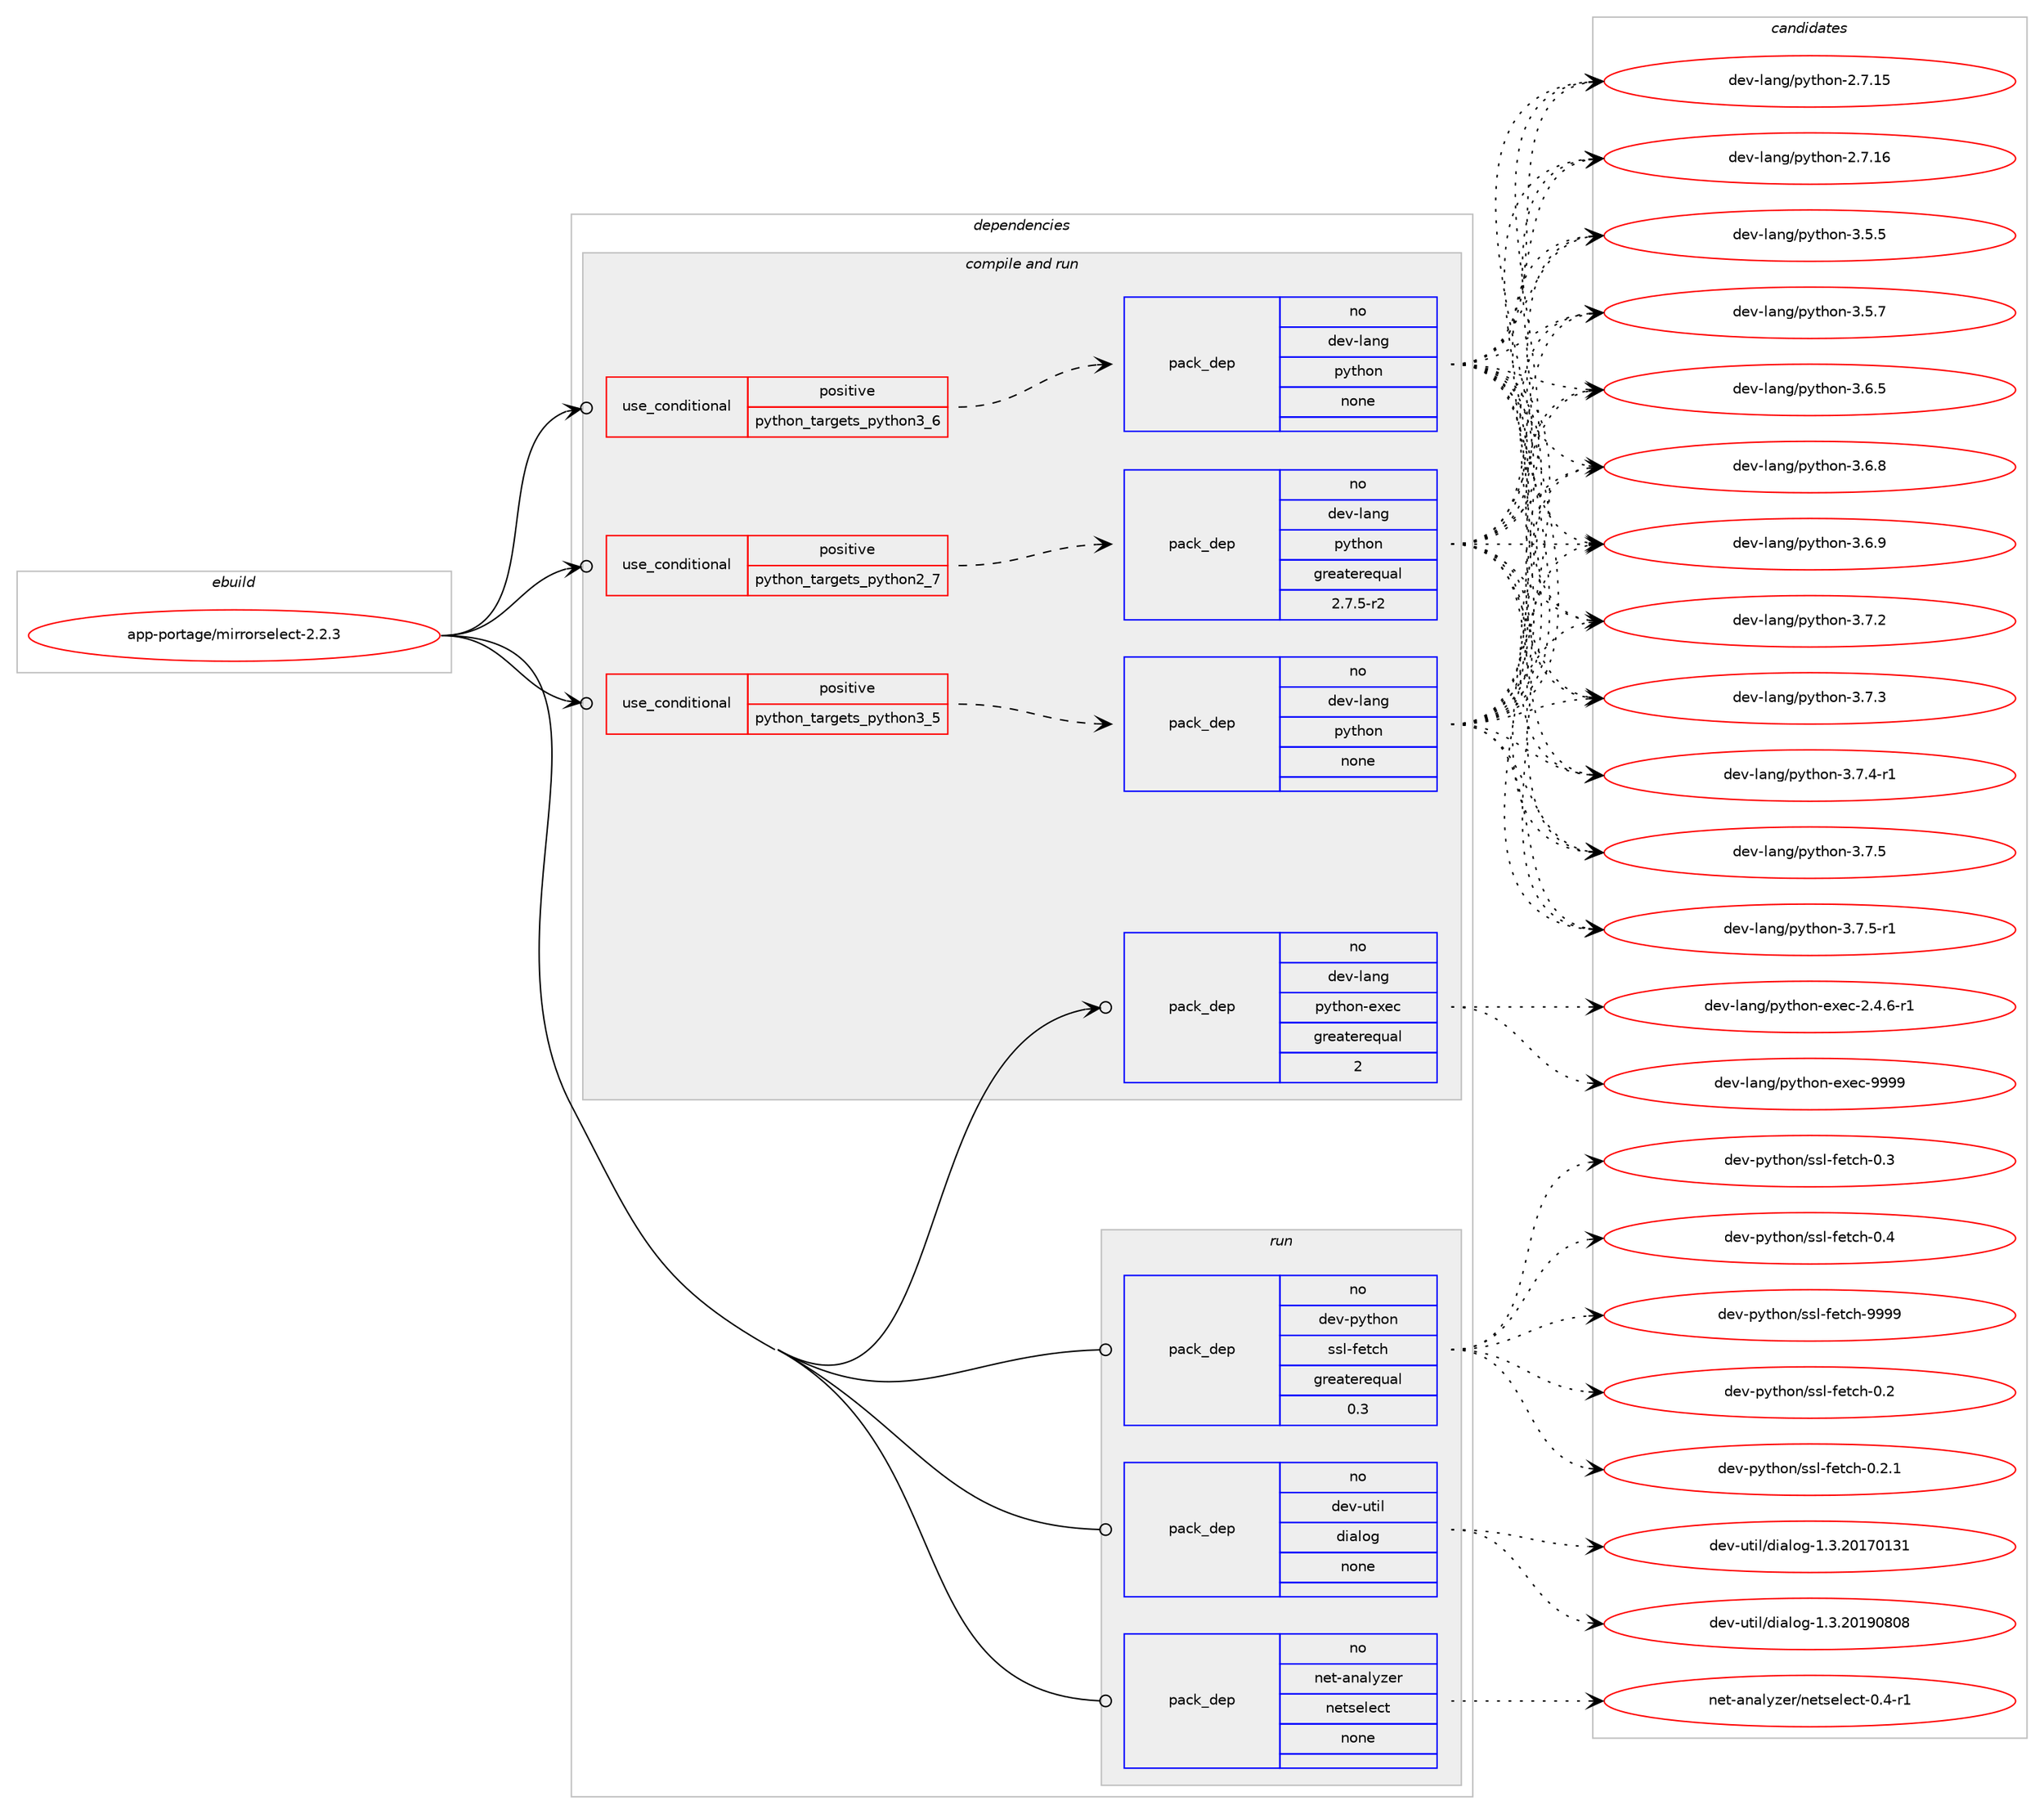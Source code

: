 digraph prolog {

# *************
# Graph options
# *************

newrank=true;
concentrate=true;
compound=true;
graph [rankdir=LR,fontname=Helvetica,fontsize=10,ranksep=1.5];#, ranksep=2.5, nodesep=0.2];
edge  [arrowhead=vee];
node  [fontname=Helvetica,fontsize=10];

# **********
# The ebuild
# **********

subgraph cluster_leftcol {
color=gray;
rank=same;
label=<<i>ebuild</i>>;
id [label="app-portage/mirrorselect-2.2.3", color=red, width=4, href="../app-portage/mirrorselect-2.2.3.svg"];
}

# ****************
# The dependencies
# ****************

subgraph cluster_midcol {
color=gray;
label=<<i>dependencies</i>>;
subgraph cluster_compile {
fillcolor="#eeeeee";
style=filled;
label=<<i>compile</i>>;
}
subgraph cluster_compileandrun {
fillcolor="#eeeeee";
style=filled;
label=<<i>compile and run</i>>;
subgraph cond120839 {
dependency506387 [label=<<TABLE BORDER="0" CELLBORDER="1" CELLSPACING="0" CELLPADDING="4"><TR><TD ROWSPAN="3" CELLPADDING="10">use_conditional</TD></TR><TR><TD>positive</TD></TR><TR><TD>python_targets_python2_7</TD></TR></TABLE>>, shape=none, color=red];
subgraph pack376402 {
dependency506388 [label=<<TABLE BORDER="0" CELLBORDER="1" CELLSPACING="0" CELLPADDING="4" WIDTH="220"><TR><TD ROWSPAN="6" CELLPADDING="30">pack_dep</TD></TR><TR><TD WIDTH="110">no</TD></TR><TR><TD>dev-lang</TD></TR><TR><TD>python</TD></TR><TR><TD>greaterequal</TD></TR><TR><TD>2.7.5-r2</TD></TR></TABLE>>, shape=none, color=blue];
}
dependency506387:e -> dependency506388:w [weight=20,style="dashed",arrowhead="vee"];
}
id:e -> dependency506387:w [weight=20,style="solid",arrowhead="odotvee"];
subgraph cond120840 {
dependency506389 [label=<<TABLE BORDER="0" CELLBORDER="1" CELLSPACING="0" CELLPADDING="4"><TR><TD ROWSPAN="3" CELLPADDING="10">use_conditional</TD></TR><TR><TD>positive</TD></TR><TR><TD>python_targets_python3_5</TD></TR></TABLE>>, shape=none, color=red];
subgraph pack376403 {
dependency506390 [label=<<TABLE BORDER="0" CELLBORDER="1" CELLSPACING="0" CELLPADDING="4" WIDTH="220"><TR><TD ROWSPAN="6" CELLPADDING="30">pack_dep</TD></TR><TR><TD WIDTH="110">no</TD></TR><TR><TD>dev-lang</TD></TR><TR><TD>python</TD></TR><TR><TD>none</TD></TR><TR><TD></TD></TR></TABLE>>, shape=none, color=blue];
}
dependency506389:e -> dependency506390:w [weight=20,style="dashed",arrowhead="vee"];
}
id:e -> dependency506389:w [weight=20,style="solid",arrowhead="odotvee"];
subgraph cond120841 {
dependency506391 [label=<<TABLE BORDER="0" CELLBORDER="1" CELLSPACING="0" CELLPADDING="4"><TR><TD ROWSPAN="3" CELLPADDING="10">use_conditional</TD></TR><TR><TD>positive</TD></TR><TR><TD>python_targets_python3_6</TD></TR></TABLE>>, shape=none, color=red];
subgraph pack376404 {
dependency506392 [label=<<TABLE BORDER="0" CELLBORDER="1" CELLSPACING="0" CELLPADDING="4" WIDTH="220"><TR><TD ROWSPAN="6" CELLPADDING="30">pack_dep</TD></TR><TR><TD WIDTH="110">no</TD></TR><TR><TD>dev-lang</TD></TR><TR><TD>python</TD></TR><TR><TD>none</TD></TR><TR><TD></TD></TR></TABLE>>, shape=none, color=blue];
}
dependency506391:e -> dependency506392:w [weight=20,style="dashed",arrowhead="vee"];
}
id:e -> dependency506391:w [weight=20,style="solid",arrowhead="odotvee"];
subgraph pack376405 {
dependency506393 [label=<<TABLE BORDER="0" CELLBORDER="1" CELLSPACING="0" CELLPADDING="4" WIDTH="220"><TR><TD ROWSPAN="6" CELLPADDING="30">pack_dep</TD></TR><TR><TD WIDTH="110">no</TD></TR><TR><TD>dev-lang</TD></TR><TR><TD>python-exec</TD></TR><TR><TD>greaterequal</TD></TR><TR><TD>2</TD></TR></TABLE>>, shape=none, color=blue];
}
id:e -> dependency506393:w [weight=20,style="solid",arrowhead="odotvee"];
}
subgraph cluster_run {
fillcolor="#eeeeee";
style=filled;
label=<<i>run</i>>;
subgraph pack376406 {
dependency506394 [label=<<TABLE BORDER="0" CELLBORDER="1" CELLSPACING="0" CELLPADDING="4" WIDTH="220"><TR><TD ROWSPAN="6" CELLPADDING="30">pack_dep</TD></TR><TR><TD WIDTH="110">no</TD></TR><TR><TD>dev-python</TD></TR><TR><TD>ssl-fetch</TD></TR><TR><TD>greaterequal</TD></TR><TR><TD>0.3</TD></TR></TABLE>>, shape=none, color=blue];
}
id:e -> dependency506394:w [weight=20,style="solid",arrowhead="odot"];
subgraph pack376407 {
dependency506395 [label=<<TABLE BORDER="0" CELLBORDER="1" CELLSPACING="0" CELLPADDING="4" WIDTH="220"><TR><TD ROWSPAN="6" CELLPADDING="30">pack_dep</TD></TR><TR><TD WIDTH="110">no</TD></TR><TR><TD>dev-util</TD></TR><TR><TD>dialog</TD></TR><TR><TD>none</TD></TR><TR><TD></TD></TR></TABLE>>, shape=none, color=blue];
}
id:e -> dependency506395:w [weight=20,style="solid",arrowhead="odot"];
subgraph pack376408 {
dependency506396 [label=<<TABLE BORDER="0" CELLBORDER="1" CELLSPACING="0" CELLPADDING="4" WIDTH="220"><TR><TD ROWSPAN="6" CELLPADDING="30">pack_dep</TD></TR><TR><TD WIDTH="110">no</TD></TR><TR><TD>net-analyzer</TD></TR><TR><TD>netselect</TD></TR><TR><TD>none</TD></TR><TR><TD></TD></TR></TABLE>>, shape=none, color=blue];
}
id:e -> dependency506396:w [weight=20,style="solid",arrowhead="odot"];
}
}

# **************
# The candidates
# **************

subgraph cluster_choices {
rank=same;
color=gray;
label=<<i>candidates</i>>;

subgraph choice376402 {
color=black;
nodesep=1;
choice10010111845108971101034711212111610411111045504655464953 [label="dev-lang/python-2.7.15", color=red, width=4,href="../dev-lang/python-2.7.15.svg"];
choice10010111845108971101034711212111610411111045504655464954 [label="dev-lang/python-2.7.16", color=red, width=4,href="../dev-lang/python-2.7.16.svg"];
choice100101118451089711010347112121116104111110455146534653 [label="dev-lang/python-3.5.5", color=red, width=4,href="../dev-lang/python-3.5.5.svg"];
choice100101118451089711010347112121116104111110455146534655 [label="dev-lang/python-3.5.7", color=red, width=4,href="../dev-lang/python-3.5.7.svg"];
choice100101118451089711010347112121116104111110455146544653 [label="dev-lang/python-3.6.5", color=red, width=4,href="../dev-lang/python-3.6.5.svg"];
choice100101118451089711010347112121116104111110455146544656 [label="dev-lang/python-3.6.8", color=red, width=4,href="../dev-lang/python-3.6.8.svg"];
choice100101118451089711010347112121116104111110455146544657 [label="dev-lang/python-3.6.9", color=red, width=4,href="../dev-lang/python-3.6.9.svg"];
choice100101118451089711010347112121116104111110455146554650 [label="dev-lang/python-3.7.2", color=red, width=4,href="../dev-lang/python-3.7.2.svg"];
choice100101118451089711010347112121116104111110455146554651 [label="dev-lang/python-3.7.3", color=red, width=4,href="../dev-lang/python-3.7.3.svg"];
choice1001011184510897110103471121211161041111104551465546524511449 [label="dev-lang/python-3.7.4-r1", color=red, width=4,href="../dev-lang/python-3.7.4-r1.svg"];
choice100101118451089711010347112121116104111110455146554653 [label="dev-lang/python-3.7.5", color=red, width=4,href="../dev-lang/python-3.7.5.svg"];
choice1001011184510897110103471121211161041111104551465546534511449 [label="dev-lang/python-3.7.5-r1", color=red, width=4,href="../dev-lang/python-3.7.5-r1.svg"];
dependency506388:e -> choice10010111845108971101034711212111610411111045504655464953:w [style=dotted,weight="100"];
dependency506388:e -> choice10010111845108971101034711212111610411111045504655464954:w [style=dotted,weight="100"];
dependency506388:e -> choice100101118451089711010347112121116104111110455146534653:w [style=dotted,weight="100"];
dependency506388:e -> choice100101118451089711010347112121116104111110455146534655:w [style=dotted,weight="100"];
dependency506388:e -> choice100101118451089711010347112121116104111110455146544653:w [style=dotted,weight="100"];
dependency506388:e -> choice100101118451089711010347112121116104111110455146544656:w [style=dotted,weight="100"];
dependency506388:e -> choice100101118451089711010347112121116104111110455146544657:w [style=dotted,weight="100"];
dependency506388:e -> choice100101118451089711010347112121116104111110455146554650:w [style=dotted,weight="100"];
dependency506388:e -> choice100101118451089711010347112121116104111110455146554651:w [style=dotted,weight="100"];
dependency506388:e -> choice1001011184510897110103471121211161041111104551465546524511449:w [style=dotted,weight="100"];
dependency506388:e -> choice100101118451089711010347112121116104111110455146554653:w [style=dotted,weight="100"];
dependency506388:e -> choice1001011184510897110103471121211161041111104551465546534511449:w [style=dotted,weight="100"];
}
subgraph choice376403 {
color=black;
nodesep=1;
choice10010111845108971101034711212111610411111045504655464953 [label="dev-lang/python-2.7.15", color=red, width=4,href="../dev-lang/python-2.7.15.svg"];
choice10010111845108971101034711212111610411111045504655464954 [label="dev-lang/python-2.7.16", color=red, width=4,href="../dev-lang/python-2.7.16.svg"];
choice100101118451089711010347112121116104111110455146534653 [label="dev-lang/python-3.5.5", color=red, width=4,href="../dev-lang/python-3.5.5.svg"];
choice100101118451089711010347112121116104111110455146534655 [label="dev-lang/python-3.5.7", color=red, width=4,href="../dev-lang/python-3.5.7.svg"];
choice100101118451089711010347112121116104111110455146544653 [label="dev-lang/python-3.6.5", color=red, width=4,href="../dev-lang/python-3.6.5.svg"];
choice100101118451089711010347112121116104111110455146544656 [label="dev-lang/python-3.6.8", color=red, width=4,href="../dev-lang/python-3.6.8.svg"];
choice100101118451089711010347112121116104111110455146544657 [label="dev-lang/python-3.6.9", color=red, width=4,href="../dev-lang/python-3.6.9.svg"];
choice100101118451089711010347112121116104111110455146554650 [label="dev-lang/python-3.7.2", color=red, width=4,href="../dev-lang/python-3.7.2.svg"];
choice100101118451089711010347112121116104111110455146554651 [label="dev-lang/python-3.7.3", color=red, width=4,href="../dev-lang/python-3.7.3.svg"];
choice1001011184510897110103471121211161041111104551465546524511449 [label="dev-lang/python-3.7.4-r1", color=red, width=4,href="../dev-lang/python-3.7.4-r1.svg"];
choice100101118451089711010347112121116104111110455146554653 [label="dev-lang/python-3.7.5", color=red, width=4,href="../dev-lang/python-3.7.5.svg"];
choice1001011184510897110103471121211161041111104551465546534511449 [label="dev-lang/python-3.7.5-r1", color=red, width=4,href="../dev-lang/python-3.7.5-r1.svg"];
dependency506390:e -> choice10010111845108971101034711212111610411111045504655464953:w [style=dotted,weight="100"];
dependency506390:e -> choice10010111845108971101034711212111610411111045504655464954:w [style=dotted,weight="100"];
dependency506390:e -> choice100101118451089711010347112121116104111110455146534653:w [style=dotted,weight="100"];
dependency506390:e -> choice100101118451089711010347112121116104111110455146534655:w [style=dotted,weight="100"];
dependency506390:e -> choice100101118451089711010347112121116104111110455146544653:w [style=dotted,weight="100"];
dependency506390:e -> choice100101118451089711010347112121116104111110455146544656:w [style=dotted,weight="100"];
dependency506390:e -> choice100101118451089711010347112121116104111110455146544657:w [style=dotted,weight="100"];
dependency506390:e -> choice100101118451089711010347112121116104111110455146554650:w [style=dotted,weight="100"];
dependency506390:e -> choice100101118451089711010347112121116104111110455146554651:w [style=dotted,weight="100"];
dependency506390:e -> choice1001011184510897110103471121211161041111104551465546524511449:w [style=dotted,weight="100"];
dependency506390:e -> choice100101118451089711010347112121116104111110455146554653:w [style=dotted,weight="100"];
dependency506390:e -> choice1001011184510897110103471121211161041111104551465546534511449:w [style=dotted,weight="100"];
}
subgraph choice376404 {
color=black;
nodesep=1;
choice10010111845108971101034711212111610411111045504655464953 [label="dev-lang/python-2.7.15", color=red, width=4,href="../dev-lang/python-2.7.15.svg"];
choice10010111845108971101034711212111610411111045504655464954 [label="dev-lang/python-2.7.16", color=red, width=4,href="../dev-lang/python-2.7.16.svg"];
choice100101118451089711010347112121116104111110455146534653 [label="dev-lang/python-3.5.5", color=red, width=4,href="../dev-lang/python-3.5.5.svg"];
choice100101118451089711010347112121116104111110455146534655 [label="dev-lang/python-3.5.7", color=red, width=4,href="../dev-lang/python-3.5.7.svg"];
choice100101118451089711010347112121116104111110455146544653 [label="dev-lang/python-3.6.5", color=red, width=4,href="../dev-lang/python-3.6.5.svg"];
choice100101118451089711010347112121116104111110455146544656 [label="dev-lang/python-3.6.8", color=red, width=4,href="../dev-lang/python-3.6.8.svg"];
choice100101118451089711010347112121116104111110455146544657 [label="dev-lang/python-3.6.9", color=red, width=4,href="../dev-lang/python-3.6.9.svg"];
choice100101118451089711010347112121116104111110455146554650 [label="dev-lang/python-3.7.2", color=red, width=4,href="../dev-lang/python-3.7.2.svg"];
choice100101118451089711010347112121116104111110455146554651 [label="dev-lang/python-3.7.3", color=red, width=4,href="../dev-lang/python-3.7.3.svg"];
choice1001011184510897110103471121211161041111104551465546524511449 [label="dev-lang/python-3.7.4-r1", color=red, width=4,href="../dev-lang/python-3.7.4-r1.svg"];
choice100101118451089711010347112121116104111110455146554653 [label="dev-lang/python-3.7.5", color=red, width=4,href="../dev-lang/python-3.7.5.svg"];
choice1001011184510897110103471121211161041111104551465546534511449 [label="dev-lang/python-3.7.5-r1", color=red, width=4,href="../dev-lang/python-3.7.5-r1.svg"];
dependency506392:e -> choice10010111845108971101034711212111610411111045504655464953:w [style=dotted,weight="100"];
dependency506392:e -> choice10010111845108971101034711212111610411111045504655464954:w [style=dotted,weight="100"];
dependency506392:e -> choice100101118451089711010347112121116104111110455146534653:w [style=dotted,weight="100"];
dependency506392:e -> choice100101118451089711010347112121116104111110455146534655:w [style=dotted,weight="100"];
dependency506392:e -> choice100101118451089711010347112121116104111110455146544653:w [style=dotted,weight="100"];
dependency506392:e -> choice100101118451089711010347112121116104111110455146544656:w [style=dotted,weight="100"];
dependency506392:e -> choice100101118451089711010347112121116104111110455146544657:w [style=dotted,weight="100"];
dependency506392:e -> choice100101118451089711010347112121116104111110455146554650:w [style=dotted,weight="100"];
dependency506392:e -> choice100101118451089711010347112121116104111110455146554651:w [style=dotted,weight="100"];
dependency506392:e -> choice1001011184510897110103471121211161041111104551465546524511449:w [style=dotted,weight="100"];
dependency506392:e -> choice100101118451089711010347112121116104111110455146554653:w [style=dotted,weight="100"];
dependency506392:e -> choice1001011184510897110103471121211161041111104551465546534511449:w [style=dotted,weight="100"];
}
subgraph choice376405 {
color=black;
nodesep=1;
choice10010111845108971101034711212111610411111045101120101994550465246544511449 [label="dev-lang/python-exec-2.4.6-r1", color=red, width=4,href="../dev-lang/python-exec-2.4.6-r1.svg"];
choice10010111845108971101034711212111610411111045101120101994557575757 [label="dev-lang/python-exec-9999", color=red, width=4,href="../dev-lang/python-exec-9999.svg"];
dependency506393:e -> choice10010111845108971101034711212111610411111045101120101994550465246544511449:w [style=dotted,weight="100"];
dependency506393:e -> choice10010111845108971101034711212111610411111045101120101994557575757:w [style=dotted,weight="100"];
}
subgraph choice376406 {
color=black;
nodesep=1;
choice1001011184511212111610411111047115115108451021011169910445484650 [label="dev-python/ssl-fetch-0.2", color=red, width=4,href="../dev-python/ssl-fetch-0.2.svg"];
choice10010111845112121116104111110471151151084510210111699104454846504649 [label="dev-python/ssl-fetch-0.2.1", color=red, width=4,href="../dev-python/ssl-fetch-0.2.1.svg"];
choice1001011184511212111610411111047115115108451021011169910445484651 [label="dev-python/ssl-fetch-0.3", color=red, width=4,href="../dev-python/ssl-fetch-0.3.svg"];
choice1001011184511212111610411111047115115108451021011169910445484652 [label="dev-python/ssl-fetch-0.4", color=red, width=4,href="../dev-python/ssl-fetch-0.4.svg"];
choice100101118451121211161041111104711511510845102101116991044557575757 [label="dev-python/ssl-fetch-9999", color=red, width=4,href="../dev-python/ssl-fetch-9999.svg"];
dependency506394:e -> choice1001011184511212111610411111047115115108451021011169910445484650:w [style=dotted,weight="100"];
dependency506394:e -> choice10010111845112121116104111110471151151084510210111699104454846504649:w [style=dotted,weight="100"];
dependency506394:e -> choice1001011184511212111610411111047115115108451021011169910445484651:w [style=dotted,weight="100"];
dependency506394:e -> choice1001011184511212111610411111047115115108451021011169910445484652:w [style=dotted,weight="100"];
dependency506394:e -> choice100101118451121211161041111104711511510845102101116991044557575757:w [style=dotted,weight="100"];
}
subgraph choice376407 {
color=black;
nodesep=1;
choice10010111845117116105108471001059710811110345494651465048495548495149 [label="dev-util/dialog-1.3.20170131", color=red, width=4,href="../dev-util/dialog-1.3.20170131.svg"];
choice10010111845117116105108471001059710811110345494651465048495748564856 [label="dev-util/dialog-1.3.20190808", color=red, width=4,href="../dev-util/dialog-1.3.20190808.svg"];
dependency506395:e -> choice10010111845117116105108471001059710811110345494651465048495548495149:w [style=dotted,weight="100"];
dependency506395:e -> choice10010111845117116105108471001059710811110345494651465048495748564856:w [style=dotted,weight="100"];
}
subgraph choice376408 {
color=black;
nodesep=1;
choice1101011164597110971081211221011144711010111611510110810199116454846524511449 [label="net-analyzer/netselect-0.4-r1", color=red, width=4,href="../net-analyzer/netselect-0.4-r1.svg"];
dependency506396:e -> choice1101011164597110971081211221011144711010111611510110810199116454846524511449:w [style=dotted,weight="100"];
}
}

}
